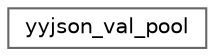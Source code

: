 digraph "类继承关系图"
{
 // LATEX_PDF_SIZE
  bgcolor="transparent";
  edge [fontname=Helvetica,fontsize=10,labelfontname=Helvetica,labelfontsize=10];
  node [fontname=Helvetica,fontsize=10,shape=box,height=0.2,width=0.4];
  rankdir="LR";
  Node0 [id="Node000000",label="yyjson_val_pool",height=0.2,width=0.4,color="grey40", fillcolor="white", style="filled",URL="$structyyjson__val__pool.html",tooltip=" "];
}
